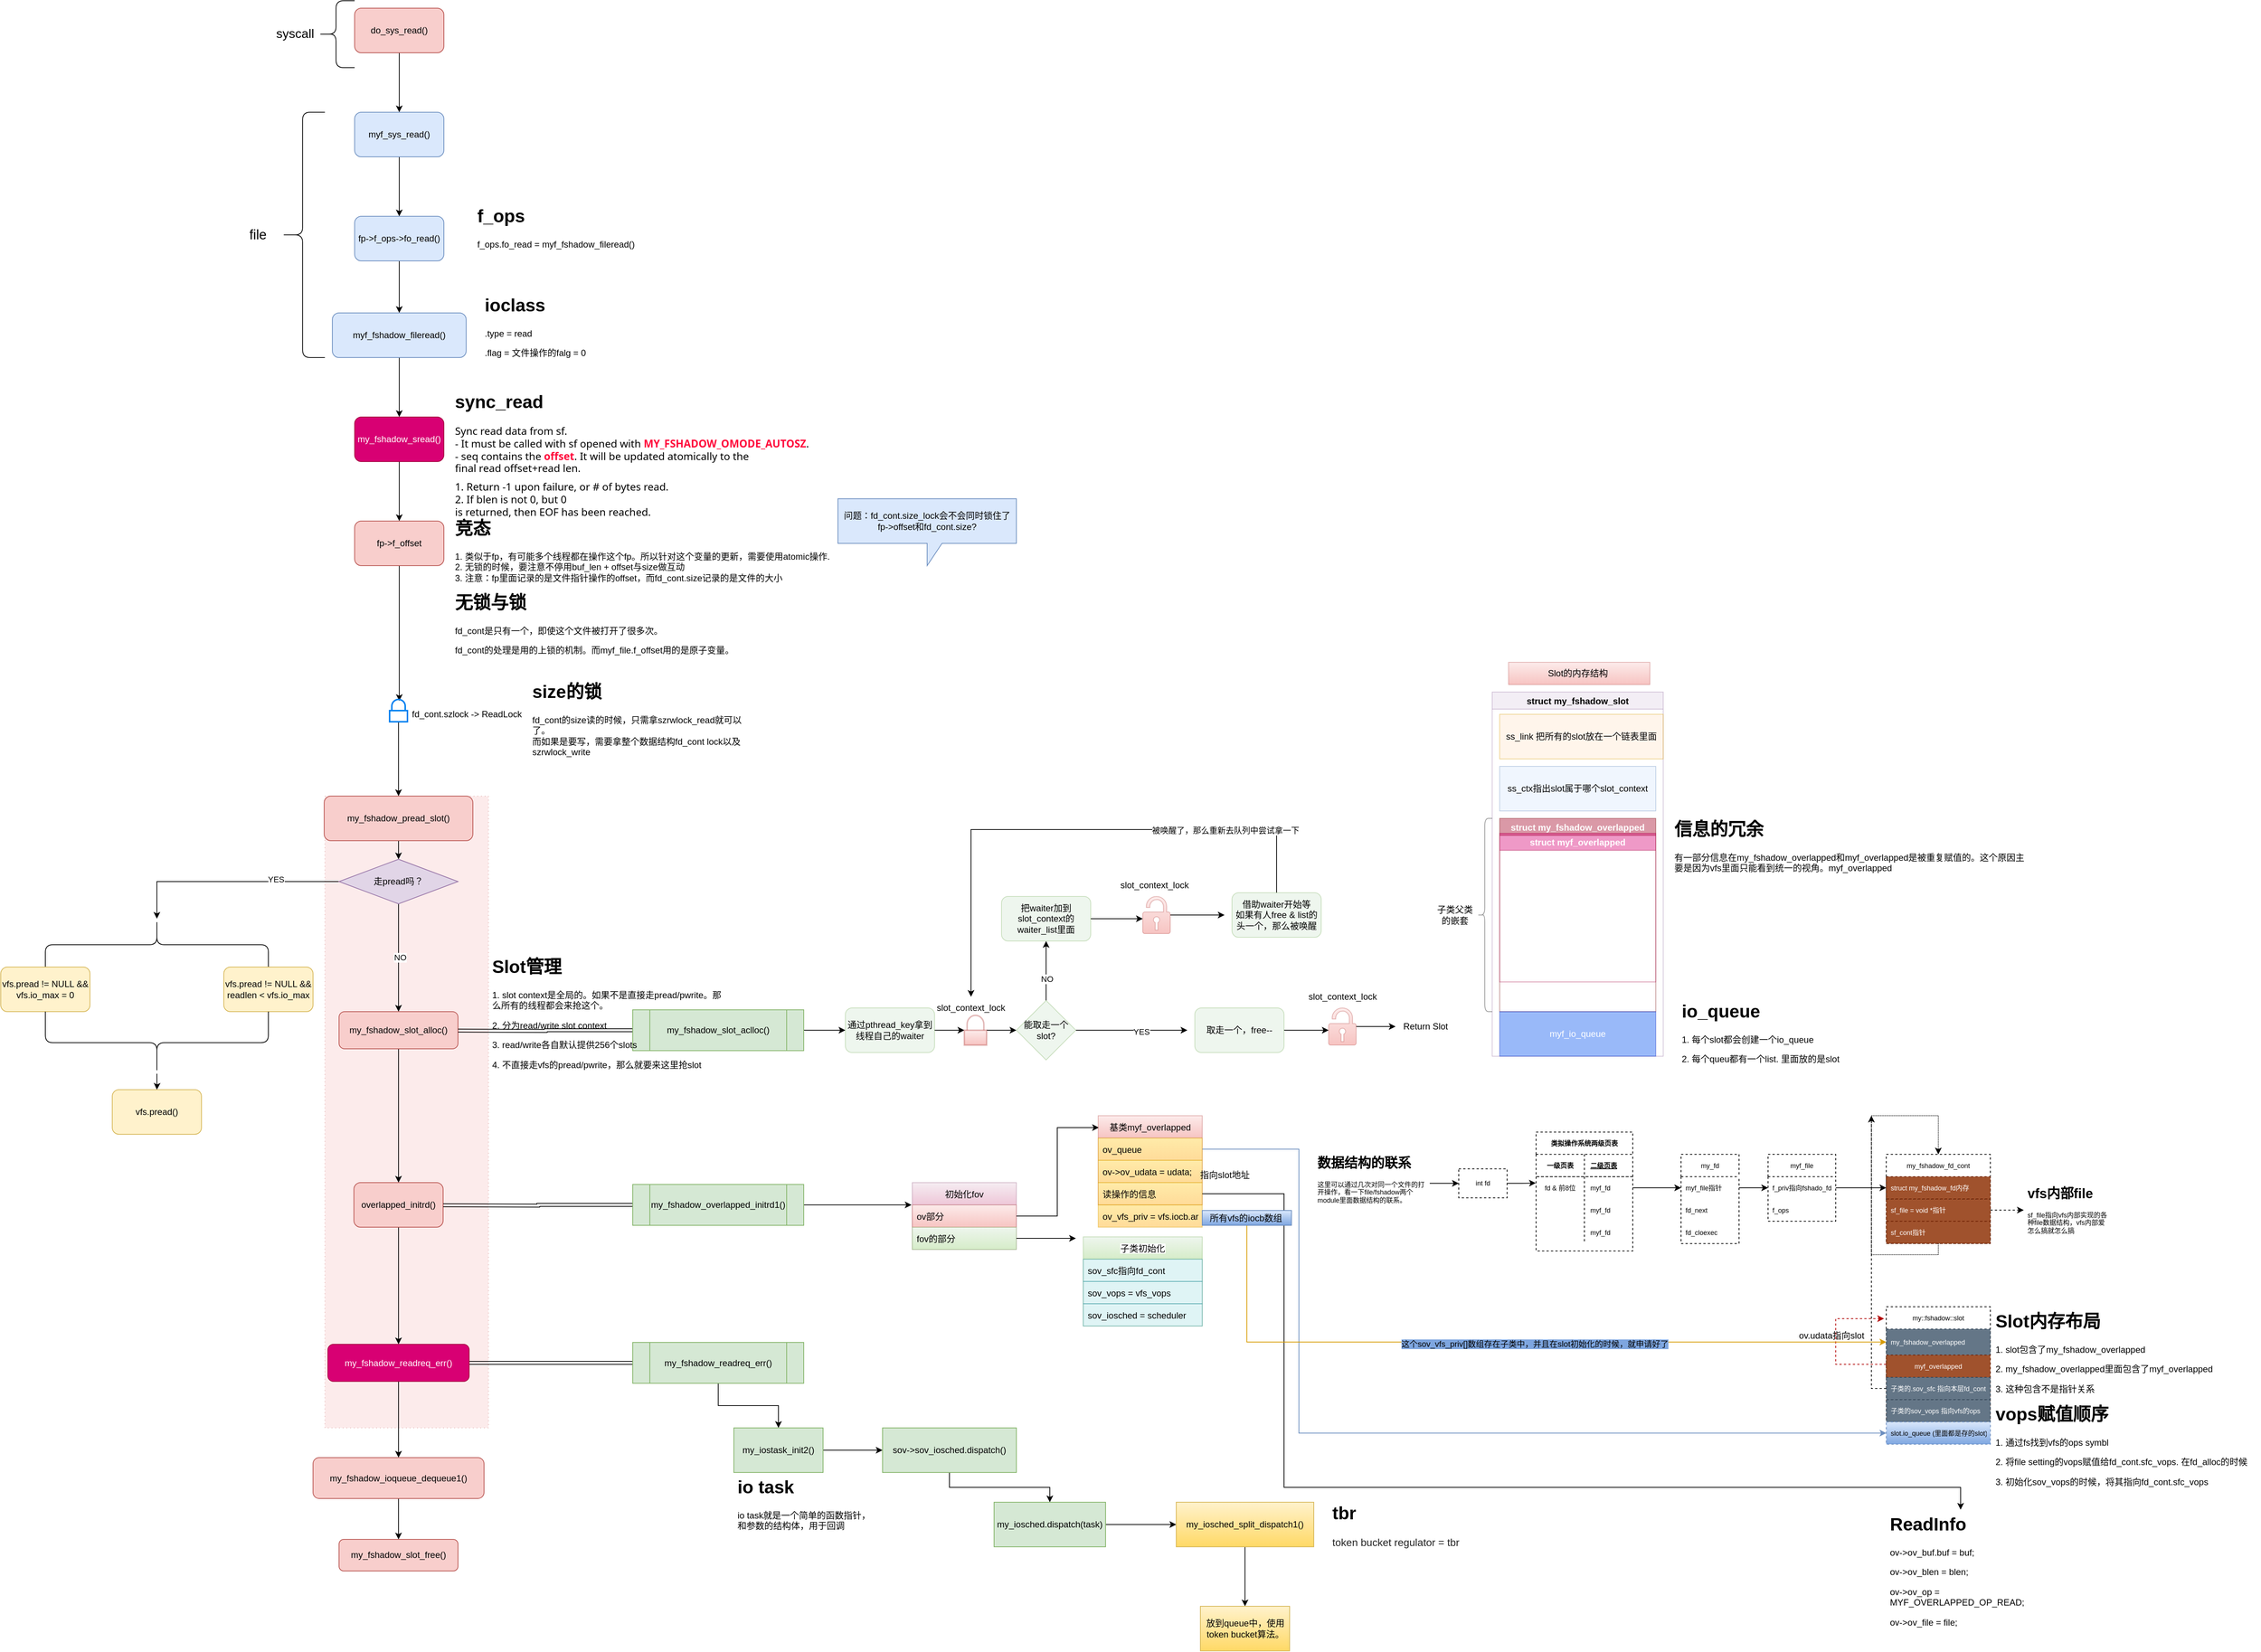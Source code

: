 <mxfile version="15.8.8" type="github">
  <diagram id="FjAEv_3uUnPhrMAkXt-9" name="Page-1">
    <mxGraphModel dx="4485" dy="655" grid="1" gridSize="10" guides="1" tooltips="1" connect="1" arrows="1" fold="1" page="1" pageScale="1" pageWidth="3300" pageHeight="4681" math="0" shadow="0">
      <root>
        <mxCell id="0" />
        <mxCell id="1" parent="0" />
        <mxCell id="D6DmgnndptHay-srKGgo-6" value="" style="rounded=0;whiteSpace=wrap;html=1;dashed=1;dashPattern=1 4;opacity=40;fillColor=#f8cecc;strokeColor=#b85450;" vertex="1" parent="1">
          <mxGeometry x="350" y="1200" width="220" height="850" as="geometry" />
        </mxCell>
        <mxCell id="aP7m1-uafCFphGfOBbi7-3" value="" style="edgeStyle=orthogonalEdgeStyle;rounded=0;orthogonalLoop=1;jettySize=auto;html=1;" parent="1" source="aP7m1-uafCFphGfOBbi7-1" target="aP7m1-uafCFphGfOBbi7-2" edge="1">
          <mxGeometry relative="1" as="geometry" />
        </mxCell>
        <mxCell id="aP7m1-uafCFphGfOBbi7-1" value="do_sys_read()" style="rounded=1;whiteSpace=wrap;html=1;fillColor=#f8cecc;strokeColor=#b85450;" parent="1" vertex="1">
          <mxGeometry x="390" y="140" width="120" height="60" as="geometry" />
        </mxCell>
        <mxCell id="aP7m1-uafCFphGfOBbi7-5" value="" style="edgeStyle=orthogonalEdgeStyle;rounded=0;orthogonalLoop=1;jettySize=auto;html=1;" parent="1" source="aP7m1-uafCFphGfOBbi7-2" target="aP7m1-uafCFphGfOBbi7-4" edge="1">
          <mxGeometry relative="1" as="geometry" />
        </mxCell>
        <mxCell id="aP7m1-uafCFphGfOBbi7-2" value="myf_sys_read()" style="whiteSpace=wrap;html=1;rounded=1;fillColor=#dae8fc;strokeColor=#6c8ebf;" parent="1" vertex="1">
          <mxGeometry x="390" y="280" width="120" height="60" as="geometry" />
        </mxCell>
        <mxCell id="aP7m1-uafCFphGfOBbi7-8" value="" style="edgeStyle=orthogonalEdgeStyle;rounded=0;orthogonalLoop=1;jettySize=auto;html=1;" parent="1" source="aP7m1-uafCFphGfOBbi7-4" target="aP7m1-uafCFphGfOBbi7-7" edge="1">
          <mxGeometry relative="1" as="geometry" />
        </mxCell>
        <mxCell id="aP7m1-uafCFphGfOBbi7-4" value="fp-&amp;gt;f_ops-&amp;gt;fo_read()" style="whiteSpace=wrap;html=1;rounded=1;fillColor=#dae8fc;strokeColor=#6c8ebf;" parent="1" vertex="1">
          <mxGeometry x="390" y="420" width="120" height="60" as="geometry" />
        </mxCell>
        <mxCell id="aP7m1-uafCFphGfOBbi7-6" value="&lt;h1&gt;f_ops&lt;/h1&gt;&lt;p&gt;f_ops.fo_read = myf_fshadow_fileread()&lt;/p&gt;" style="text;html=1;strokeColor=none;fillColor=none;spacing=5;spacingTop=-20;whiteSpace=wrap;overflow=hidden;rounded=0;" parent="1" vertex="1">
          <mxGeometry x="550" y="400" width="240" height="80" as="geometry" />
        </mxCell>
        <mxCell id="aP7m1-uafCFphGfOBbi7-10" value="" style="edgeStyle=orthogonalEdgeStyle;rounded=0;orthogonalLoop=1;jettySize=auto;html=1;" parent="1" source="aP7m1-uafCFphGfOBbi7-7" target="aP7m1-uafCFphGfOBbi7-9" edge="1">
          <mxGeometry relative="1" as="geometry" />
        </mxCell>
        <mxCell id="aP7m1-uafCFphGfOBbi7-7" value="myf_fshadow_fileread()" style="whiteSpace=wrap;html=1;rounded=1;fillColor=#dae8fc;strokeColor=#6c8ebf;" parent="1" vertex="1">
          <mxGeometry x="360" y="550" width="180" height="60" as="geometry" />
        </mxCell>
        <mxCell id="aP7m1-uafCFphGfOBbi7-13" value="" style="edgeStyle=orthogonalEdgeStyle;rounded=0;orthogonalLoop=1;jettySize=auto;html=1;fontColor=#000000;" parent="1" source="aP7m1-uafCFphGfOBbi7-9" target="aP7m1-uafCFphGfOBbi7-12" edge="1">
          <mxGeometry relative="1" as="geometry" />
        </mxCell>
        <mxCell id="aP7m1-uafCFphGfOBbi7-9" value="my_fshadow_sread()" style="whiteSpace=wrap;html=1;rounded=1;fillColor=#d80073;strokeColor=#A50040;fontColor=#ffffff;" parent="1" vertex="1">
          <mxGeometry x="390" y="690" width="120" height="60" as="geometry" />
        </mxCell>
        <mxCell id="aP7m1-uafCFphGfOBbi7-11" value="&lt;h1&gt;sync_read&lt;/h1&gt;&lt;p style=&quot;margin: 8px 0px ; font-family: &amp;#34;segoe wpc&amp;#34; , &amp;#34;segoe ui&amp;#34; , sans-serif ; font-size: 14px&quot;&gt;Sync read data from sf.&lt;br&gt;- It must be called with sf opened with &lt;b&gt;&lt;font color=&quot;#ff0a3b&quot;&gt;MY_FSHADOW_OMODE_AUTOSZ&lt;/font&gt;&lt;/b&gt;.&lt;br&gt;- seq contains the &lt;b&gt;&lt;font color=&quot;#ff0a3b&quot;&gt;offset&lt;/font&gt;&lt;/b&gt;. It will be updated atomically to the&lt;br&gt;final read offset+read len.&lt;/p&gt;&lt;p style=&quot;margin: 8px 0px 0px ; font-family: &amp;#34;segoe wpc&amp;#34; , &amp;#34;segoe ui&amp;#34; , sans-serif ; font-size: 14px&quot;&gt;1. Return -1 upon failure, or # of bytes read.&lt;br&gt;2. If blen is not 0, but 0&lt;br&gt;is returned, then EOF has been reached.&lt;/p&gt;" style="text;html=1;strokeColor=none;fillColor=none;spacing=5;spacingTop=-20;whiteSpace=wrap;overflow=hidden;rounded=0;" parent="1" vertex="1">
          <mxGeometry x="520" y="650" width="600" height="190" as="geometry" />
        </mxCell>
        <mxCell id="D6DmgnndptHay-srKGgo-10" style="edgeStyle=orthogonalEdgeStyle;rounded=0;orthogonalLoop=1;jettySize=auto;html=1;entryX=0.542;entryY=0.067;entryDx=0;entryDy=0;entryPerimeter=0;" edge="1" parent="1" source="aP7m1-uafCFphGfOBbi7-12" target="D6DmgnndptHay-srKGgo-4">
          <mxGeometry relative="1" as="geometry" />
        </mxCell>
        <mxCell id="aP7m1-uafCFphGfOBbi7-12" value="fp-&amp;gt;f_offset" style="whiteSpace=wrap;html=1;rounded=1;fillColor=#f8cecc;strokeColor=#b85450;" parent="1" vertex="1">
          <mxGeometry x="390" y="830" width="120" height="60" as="geometry" />
        </mxCell>
        <mxCell id="aP7m1-uafCFphGfOBbi7-14" value="&lt;h1&gt;竞态&lt;/h1&gt;&lt;p&gt;1. 类似于fp，有可能多个线程都在操作这个fp。所以针对这个变量的更新，需要使用atomic操作.&lt;br&gt;2. 无锁的时候，要注意不停用buf_len + offset与size做互动&lt;br&gt;3. 注意：fp里面记录的是文件指针操作的offset，而fd_cont.size记录的是文件的大小&lt;/p&gt;" style="text;html=1;strokeColor=none;fillColor=none;spacing=5;spacingTop=-20;whiteSpace=wrap;overflow=hidden;rounded=0;labelBackgroundColor=none;fontColor=#000000;" parent="1" vertex="1">
          <mxGeometry x="520" y="820" width="520" height="100" as="geometry" />
        </mxCell>
        <mxCell id="RqPFMmIZ2FTs6EOz_FOU-2" value="" style="edgeStyle=orthogonalEdgeStyle;rounded=0;orthogonalLoop=1;jettySize=auto;html=1;" parent="1" source="aP7m1-uafCFphGfOBbi7-15" target="RqPFMmIZ2FTs6EOz_FOU-6" edge="1">
          <mxGeometry relative="1" as="geometry">
            <mxPoint x="449" y="1310" as="targetPoint" />
          </mxGeometry>
        </mxCell>
        <mxCell id="aP7m1-uafCFphGfOBbi7-15" value="my_fshadow_pread_slot()" style="whiteSpace=wrap;html=1;rounded=1;strokeColor=#b85450;fillColor=#f8cecc;" parent="1" vertex="1">
          <mxGeometry x="349" y="1200" width="200" height="60" as="geometry" />
        </mxCell>
        <mxCell id="aP7m1-uafCFphGfOBbi7-17" value="" style="shape=curlyBracket;whiteSpace=wrap;html=1;rounded=1;labelBackgroundColor=none;fontColor=#000000;" parent="1" vertex="1">
          <mxGeometry x="340" y="130" width="50" height="90" as="geometry" />
        </mxCell>
        <mxCell id="aP7m1-uafCFphGfOBbi7-18" value="syscall" style="text;html=1;strokeColor=none;fillColor=none;align=center;verticalAlign=middle;whiteSpace=wrap;rounded=0;labelBackgroundColor=none;fontColor=#000000;fontSize=17;" parent="1" vertex="1">
          <mxGeometry x="280" y="160" width="60" height="30" as="geometry" />
        </mxCell>
        <mxCell id="aP7m1-uafCFphGfOBbi7-19" value="" style="shape=curlyBracket;whiteSpace=wrap;html=1;rounded=1;labelBackgroundColor=none;fontColor=#000000;" parent="1" vertex="1">
          <mxGeometry x="290" y="280" width="60" height="330" as="geometry" />
        </mxCell>
        <mxCell id="aP7m1-uafCFphGfOBbi7-20" value="&lt;font style=&quot;font-size: 18px&quot;&gt;file&lt;/font&gt;" style="text;html=1;strokeColor=none;fillColor=none;align=center;verticalAlign=middle;whiteSpace=wrap;rounded=0;labelBackgroundColor=none;fontColor=#000000;" parent="1" vertex="1">
          <mxGeometry x="230" y="430" width="60" height="30" as="geometry" />
        </mxCell>
        <mxCell id="RqPFMmIZ2FTs6EOz_FOU-3" value="" style="shape=curlyBracket;whiteSpace=wrap;html=1;rounded=1;flipH=1;rotation=270;" parent="1" vertex="1">
          <mxGeometry x="89" y="1250" width="70" height="300" as="geometry" />
        </mxCell>
        <mxCell id="RqPFMmIZ2FTs6EOz_FOU-7" style="edgeStyle=orthogonalEdgeStyle;rounded=0;orthogonalLoop=1;jettySize=auto;html=1;entryX=0;entryY=0.5;entryDx=0;entryDy=0;entryPerimeter=0;" parent="1" source="RqPFMmIZ2FTs6EOz_FOU-6" target="RqPFMmIZ2FTs6EOz_FOU-3" edge="1">
          <mxGeometry relative="1" as="geometry" />
        </mxCell>
        <mxCell id="RqPFMmIZ2FTs6EOz_FOU-9" value="YES" style="edgeLabel;html=1;align=center;verticalAlign=middle;resizable=0;points=[];" parent="RqPFMmIZ2FTs6EOz_FOU-7" vertex="1" connectable="0">
          <mxGeometry x="-0.421" y="-3" relative="1" as="geometry">
            <mxPoint as="offset" />
          </mxGeometry>
        </mxCell>
        <mxCell id="RqPFMmIZ2FTs6EOz_FOU-8" style="edgeStyle=orthogonalEdgeStyle;rounded=0;orthogonalLoop=1;jettySize=auto;html=1;" parent="1" source="RqPFMmIZ2FTs6EOz_FOU-6" edge="1">
          <mxGeometry relative="1" as="geometry">
            <mxPoint x="449" y="1490" as="targetPoint" />
          </mxGeometry>
        </mxCell>
        <mxCell id="RqPFMmIZ2FTs6EOz_FOU-10" value="NO" style="edgeLabel;html=1;align=center;verticalAlign=middle;resizable=0;points=[];" parent="RqPFMmIZ2FTs6EOz_FOU-8" vertex="1" connectable="0">
          <mxGeometry x="-0.007" y="2" relative="1" as="geometry">
            <mxPoint as="offset" />
          </mxGeometry>
        </mxCell>
        <mxCell id="RqPFMmIZ2FTs6EOz_FOU-6" value="走pread吗？" style="rhombus;whiteSpace=wrap;html=1;fillColor=#e1d5e7;strokeColor=#9673a6;" parent="1" vertex="1">
          <mxGeometry x="369" y="1285" width="160" height="60" as="geometry" />
        </mxCell>
        <mxCell id="RqPFMmIZ2FTs6EOz_FOU-12" value="vfs.pread()" style="whiteSpace=wrap;html=1;rounded=1;fillColor=#fff2cc;strokeColor=#d6b656;" parent="1" vertex="1">
          <mxGeometry x="64" y="1595" width="120" height="60" as="geometry" />
        </mxCell>
        <mxCell id="RqPFMmIZ2FTs6EOz_FOU-15" style="edgeStyle=orthogonalEdgeStyle;rounded=0;orthogonalLoop=1;jettySize=auto;html=1;" parent="1" source="RqPFMmIZ2FTs6EOz_FOU-14" target="RqPFMmIZ2FTs6EOz_FOU-16" edge="1">
          <mxGeometry relative="1" as="geometry">
            <mxPoint x="449" y="1620" as="targetPoint" />
          </mxGeometry>
        </mxCell>
        <mxCell id="RqPFMmIZ2FTs6EOz_FOU-14" value="my_fshadow_slot_alloc()" style="rounded=1;whiteSpace=wrap;html=1;fillColor=#f8cecc;strokeColor=#b85450;" parent="1" vertex="1">
          <mxGeometry x="369" y="1490" width="160" height="50" as="geometry" />
        </mxCell>
        <mxCell id="RqPFMmIZ2FTs6EOz_FOU-18" value="" style="edgeStyle=orthogonalEdgeStyle;rounded=0;orthogonalLoop=1;jettySize=auto;html=1;" parent="1" source="RqPFMmIZ2FTs6EOz_FOU-16" target="RqPFMmIZ2FTs6EOz_FOU-17" edge="1">
          <mxGeometry relative="1" as="geometry" />
        </mxCell>
        <mxCell id="RqPFMmIZ2FTs6EOz_FOU-16" value="overlapped_initrd()" style="rounded=1;whiteSpace=wrap;html=1;fillColor=#f8cecc;strokeColor=#b85450;" parent="1" vertex="1">
          <mxGeometry x="389" y="1720" width="120" height="60" as="geometry" />
        </mxCell>
        <mxCell id="RqPFMmIZ2FTs6EOz_FOU-20" value="" style="edgeStyle=orthogonalEdgeStyle;rounded=0;orthogonalLoop=1;jettySize=auto;html=1;" parent="1" source="RqPFMmIZ2FTs6EOz_FOU-17" target="RqPFMmIZ2FTs6EOz_FOU-19" edge="1">
          <mxGeometry relative="1" as="geometry" />
        </mxCell>
        <mxCell id="RqPFMmIZ2FTs6EOz_FOU-26" style="edgeStyle=orthogonalEdgeStyle;rounded=0;orthogonalLoop=1;jettySize=auto;html=1;entryX=0;entryY=0.5;entryDx=0;entryDy=0;shape=link;" parent="1" source="RqPFMmIZ2FTs6EOz_FOU-17" target="RqPFMmIZ2FTs6EOz_FOU-24" edge="1">
          <mxGeometry relative="1" as="geometry" />
        </mxCell>
        <mxCell id="RqPFMmIZ2FTs6EOz_FOU-17" value="my_fshadow_readreq_err()" style="whiteSpace=wrap;html=1;rounded=1;strokeColor=#A50040;fillColor=#d80073;fontColor=#ffffff;" parent="1" vertex="1">
          <mxGeometry x="354" y="1937.5" width="190" height="50" as="geometry" />
        </mxCell>
        <mxCell id="RqPFMmIZ2FTs6EOz_FOU-22" value="" style="edgeStyle=orthogonalEdgeStyle;rounded=0;orthogonalLoop=1;jettySize=auto;html=1;" parent="1" source="RqPFMmIZ2FTs6EOz_FOU-19" target="RqPFMmIZ2FTs6EOz_FOU-21" edge="1">
          <mxGeometry relative="1" as="geometry" />
        </mxCell>
        <mxCell id="RqPFMmIZ2FTs6EOz_FOU-19" value="my_fshadow_ioqueue_dequeue1()" style="whiteSpace=wrap;html=1;rounded=1;strokeColor=#b85450;fillColor=#f8cecc;" parent="1" vertex="1">
          <mxGeometry x="334" y="2090" width="230" height="55" as="geometry" />
        </mxCell>
        <mxCell id="RqPFMmIZ2FTs6EOz_FOU-21" value="my_fshadow_slot_free()" style="whiteSpace=wrap;html=1;rounded=1;strokeColor=#b85450;fillColor=#f8cecc;" parent="1" vertex="1">
          <mxGeometry x="369" y="2200" width="160" height="42.5" as="geometry" />
        </mxCell>
        <mxCell id="D6DmgnndptHay-srKGgo-161" value="" style="edgeStyle=orthogonalEdgeStyle;rounded=0;orthogonalLoop=1;jettySize=auto;html=1;fontColor=#000000;" edge="1" parent="1" source="RqPFMmIZ2FTs6EOz_FOU-24" target="D6DmgnndptHay-srKGgo-160">
          <mxGeometry relative="1" as="geometry" />
        </mxCell>
        <mxCell id="RqPFMmIZ2FTs6EOz_FOU-24" value="my_fshadow_readreq_err()" style="shape=process;whiteSpace=wrap;html=1;backgroundOutline=1;fillColor=#d5e8d4;strokeColor=#82b366;" parent="1" vertex="1">
          <mxGeometry x="764" y="1935" width="230" height="55" as="geometry" />
        </mxCell>
        <mxCell id="D6DmgnndptHay-srKGgo-1" value="&lt;h1&gt;无锁与锁&lt;/h1&gt;&lt;p&gt;fd_cont是只有一个，即使这个文件被打开了很多次。&lt;/p&gt;&lt;p&gt;fd_cont的处理是用的上锁的机制。而myf_file.f_offset用的是原子变量。&lt;/p&gt;" style="text;html=1;strokeColor=none;fillColor=none;spacing=5;spacingTop=-20;whiteSpace=wrap;overflow=hidden;rounded=0;" vertex="1" parent="1">
          <mxGeometry x="520" y="920" width="420" height="100" as="geometry" />
        </mxCell>
        <mxCell id="D6DmgnndptHay-srKGgo-2" value="&lt;h1&gt;ioclass&lt;/h1&gt;&lt;p&gt;.type = read&lt;/p&gt;&lt;p&gt;.flag = 文件操作的falg = 0&lt;/p&gt;" style="text;html=1;strokeColor=none;fillColor=none;spacing=5;spacingTop=-20;whiteSpace=wrap;overflow=hidden;rounded=0;" vertex="1" parent="1">
          <mxGeometry x="560" y="520" width="190" height="120" as="geometry" />
        </mxCell>
        <mxCell id="D6DmgnndptHay-srKGgo-3" value="问题：fd_cont.size_lock会不会同时锁住了fp-&amp;gt;offset和fd_cont.size?" style="shape=callout;whiteSpace=wrap;html=1;perimeter=calloutPerimeter;fillColor=#dae8fc;strokeColor=#6c8ebf;" vertex="1" parent="1">
          <mxGeometry x="1040" y="800" width="240" height="90" as="geometry" />
        </mxCell>
        <mxCell id="D6DmgnndptHay-srKGgo-12" style="edgeStyle=orthogonalEdgeStyle;rounded=0;orthogonalLoop=1;jettySize=auto;html=1;" edge="1" parent="1" source="D6DmgnndptHay-srKGgo-4" target="aP7m1-uafCFphGfOBbi7-15">
          <mxGeometry relative="1" as="geometry" />
        </mxCell>
        <mxCell id="D6DmgnndptHay-srKGgo-4" value="" style="html=1;verticalLabelPosition=bottom;align=center;labelBackgroundColor=#ffffff;verticalAlign=top;strokeWidth=2;strokeColor=#0080F0;shadow=0;dashed=0;shape=mxgraph.ios7.icons.locked;" vertex="1" parent="1">
          <mxGeometry x="437" y="1070" width="24" height="30" as="geometry" />
        </mxCell>
        <mxCell id="D6DmgnndptHay-srKGgo-7" value="fd_cont.szlock -&amp;gt; ReadLock" style="text;html=1;strokeColor=none;fillColor=none;align=center;verticalAlign=middle;whiteSpace=wrap;rounded=0;dashed=1;dashPattern=1 4;" vertex="1" parent="1">
          <mxGeometry x="461" y="1080" width="160" height="20" as="geometry" />
        </mxCell>
        <mxCell id="D6DmgnndptHay-srKGgo-13" value="&lt;h1&gt;size的锁&lt;/h1&gt;&lt;p&gt;fd_cont的size读的时候，只需拿szrwlock_read就可以了。&lt;br&gt;而如果是要写，需要拿整个数据结构fd_cont lock以及szrwlock_write&lt;/p&gt;" style="text;html=1;strokeColor=none;fillColor=none;spacing=5;spacingTop=-20;whiteSpace=wrap;overflow=hidden;rounded=0;dashed=1;dashPattern=1 4;opacity=40;" vertex="1" parent="1">
          <mxGeometry x="624" y="1040" width="306" height="120" as="geometry" />
        </mxCell>
        <mxCell id="D6DmgnndptHay-srKGgo-16" value="vfs.pread != NULL &amp;amp;&amp;amp;&lt;br&gt;readlen &amp;lt; vfs.io_max" style="rounded=1;whiteSpace=wrap;html=1;fillColor=#fff2cc;strokeColor=#d6b656;" vertex="1" parent="1">
          <mxGeometry x="214" y="1430" width="120" height="60" as="geometry" />
        </mxCell>
        <mxCell id="D6DmgnndptHay-srKGgo-17" value="vfs.pread != NULL &amp;amp;&amp;amp;&lt;br&gt;vfs.io_max = 0" style="rounded=1;whiteSpace=wrap;html=1;fillColor=#fff2cc;strokeColor=#d6b656;" vertex="1" parent="1">
          <mxGeometry x="-86" y="1430" width="120" height="60" as="geometry" />
        </mxCell>
        <mxCell id="D6DmgnndptHay-srKGgo-20" style="edgeStyle=orthogonalEdgeStyle;rounded=0;orthogonalLoop=1;jettySize=auto;html=1;fontColor=#FF0A3B;" edge="1" parent="1" source="D6DmgnndptHay-srKGgo-18" target="RqPFMmIZ2FTs6EOz_FOU-12">
          <mxGeometry relative="1" as="geometry" />
        </mxCell>
        <mxCell id="D6DmgnndptHay-srKGgo-18" value="" style="shape=curlyBracket;whiteSpace=wrap;html=1;rounded=1;rotation=270;" vertex="1" parent="1">
          <mxGeometry x="82.25" y="1381.75" width="83.5" height="300" as="geometry" />
        </mxCell>
        <mxCell id="D6DmgnndptHay-srKGgo-24" style="edgeStyle=orthogonalEdgeStyle;rounded=0;orthogonalLoop=1;jettySize=auto;html=1;entryX=0;entryY=0.5;entryDx=0;entryDy=0;shape=link;" edge="1" parent="1" target="D6DmgnndptHay-srKGgo-25">
          <mxGeometry relative="1" as="geometry">
            <mxPoint x="529" y="1515.5" as="sourcePoint" />
          </mxGeometry>
        </mxCell>
        <mxCell id="D6DmgnndptHay-srKGgo-47" style="edgeStyle=orthogonalEdgeStyle;rounded=0;orthogonalLoop=1;jettySize=auto;html=1;entryX=0;entryY=0.5;entryDx=0;entryDy=0;fontColor=#000000;" edge="1" parent="1" source="D6DmgnndptHay-srKGgo-25" target="D6DmgnndptHay-srKGgo-32">
          <mxGeometry relative="1" as="geometry" />
        </mxCell>
        <mxCell id="D6DmgnndptHay-srKGgo-25" value="my_fshadow_slot_aclloc()" style="shape=process;whiteSpace=wrap;html=1;backgroundOutline=1;fillColor=#d5e8d4;strokeColor=#82b366;" vertex="1" parent="1">
          <mxGeometry x="764" y="1487.5" width="230" height="55" as="geometry" />
        </mxCell>
        <mxCell id="D6DmgnndptHay-srKGgo-26" value="&lt;h1&gt;Slot管理&lt;/h1&gt;&lt;p&gt;1. slot context是全局的。如果不是直接走pread/pwrite。那么所有的线程都会来抢这个。&lt;/p&gt;&lt;p&gt;2. 分为read/write slot context&lt;/p&gt;&lt;p&gt;3. read/write各自默认提供256个slots&lt;/p&gt;&lt;p&gt;4. 不直接走vfs的pread/pwrite，那么就要来这里抢slot&lt;/p&gt;" style="text;html=1;strokeColor=none;fillColor=none;spacing=5;spacingTop=-20;whiteSpace=wrap;overflow=hidden;rounded=0;dashed=1;dashPattern=1 4;fontColor=#000000;opacity=40;" vertex="1" parent="1">
          <mxGeometry x="570" y="1410" width="320" height="160" as="geometry" />
        </mxCell>
        <mxCell id="D6DmgnndptHay-srKGgo-33" style="edgeStyle=orthogonalEdgeStyle;rounded=0;orthogonalLoop=1;jettySize=auto;html=1;fontColor=#000000;" edge="1" parent="1" source="D6DmgnndptHay-srKGgo-32">
          <mxGeometry relative="1" as="geometry">
            <mxPoint x="1210" y="1515" as="targetPoint" />
          </mxGeometry>
        </mxCell>
        <mxCell id="D6DmgnndptHay-srKGgo-32" value="通过pthread_key拿到线程自己的waiter" style="rounded=1;whiteSpace=wrap;html=1;opacity=40;fillColor=#d5e8d4;strokeColor=#82b366;" vertex="1" parent="1">
          <mxGeometry x="1050" y="1485" width="120" height="60" as="geometry" />
        </mxCell>
        <mxCell id="D6DmgnndptHay-srKGgo-36" style="edgeStyle=orthogonalEdgeStyle;rounded=0;orthogonalLoop=1;jettySize=auto;html=1;fontColor=#000000;" edge="1" parent="1" source="D6DmgnndptHay-srKGgo-35">
          <mxGeometry relative="1" as="geometry">
            <mxPoint x="1280" y="1515" as="targetPoint" />
          </mxGeometry>
        </mxCell>
        <mxCell id="D6DmgnndptHay-srKGgo-35" value="" style="html=1;verticalLabelPosition=bottom;align=center;labelBackgroundColor=#ffffff;verticalAlign=top;strokeWidth=2;strokeColor=#b85450;shadow=0;dashed=0;shape=mxgraph.ios7.icons.locked;opacity=40;fillColor=#f8cecc;gradientColor=#ea6b66;" vertex="1" parent="1">
          <mxGeometry x="1210" y="1495" width="30" height="40" as="geometry" />
        </mxCell>
        <mxCell id="D6DmgnndptHay-srKGgo-37" value="slot_context_lock" style="text;html=1;strokeColor=none;fillColor=none;align=center;verticalAlign=middle;whiteSpace=wrap;rounded=0;fontColor=#000000;opacity=40;" vertex="1" parent="1">
          <mxGeometry x="1165" y="1470" width="108" height="30" as="geometry" />
        </mxCell>
        <mxCell id="D6DmgnndptHay-srKGgo-41" style="edgeStyle=orthogonalEdgeStyle;rounded=0;orthogonalLoop=1;jettySize=auto;html=1;exitX=1;exitY=0.5;exitDx=0;exitDy=0;fontColor=#000000;" edge="1" parent="1" source="D6DmgnndptHay-srKGgo-40">
          <mxGeometry relative="1" as="geometry">
            <mxPoint x="1510" y="1515" as="targetPoint" />
          </mxGeometry>
        </mxCell>
        <mxCell id="D6DmgnndptHay-srKGgo-43" value="YES" style="edgeLabel;html=1;align=center;verticalAlign=middle;resizable=0;points=[];fontColor=#000000;" vertex="1" connectable="0" parent="D6DmgnndptHay-srKGgo-41">
          <mxGeometry x="0.173" y="-1" relative="1" as="geometry">
            <mxPoint as="offset" />
          </mxGeometry>
        </mxCell>
        <mxCell id="D6DmgnndptHay-srKGgo-42" style="edgeStyle=orthogonalEdgeStyle;rounded=0;orthogonalLoop=1;jettySize=auto;html=1;fontColor=#000000;" edge="1" parent="1" source="D6DmgnndptHay-srKGgo-40" target="D6DmgnndptHay-srKGgo-54">
          <mxGeometry relative="1" as="geometry">
            <mxPoint x="1320" y="1365" as="targetPoint" />
          </mxGeometry>
        </mxCell>
        <mxCell id="D6DmgnndptHay-srKGgo-46" value="NO" style="edgeLabel;html=1;align=center;verticalAlign=middle;resizable=0;points=[];fontColor=#000000;" vertex="1" connectable="0" parent="D6DmgnndptHay-srKGgo-42">
          <mxGeometry x="-0.273" y="-1" relative="1" as="geometry">
            <mxPoint as="offset" />
          </mxGeometry>
        </mxCell>
        <mxCell id="D6DmgnndptHay-srKGgo-40" value="能取走一个slot?" style="rhombus;whiteSpace=wrap;html=1;opacity=40;fillColor=#d5e8d4;strokeColor=#82b366;" vertex="1" parent="1">
          <mxGeometry x="1280" y="1475" width="80" height="80" as="geometry" />
        </mxCell>
        <mxCell id="D6DmgnndptHay-srKGgo-49" style="edgeStyle=orthogonalEdgeStyle;rounded=0;orthogonalLoop=1;jettySize=auto;html=1;exitX=1;exitY=0.5;exitDx=0;exitDy=0;fontColor=#000000;" edge="1" parent="1" source="D6DmgnndptHay-srKGgo-48">
          <mxGeometry relative="1" as="geometry">
            <mxPoint x="1700" y="1515" as="targetPoint" />
          </mxGeometry>
        </mxCell>
        <mxCell id="D6DmgnndptHay-srKGgo-48" value="取走一个，free--" style="rounded=1;whiteSpace=wrap;html=1;opacity=40;fillColor=#d5e8d4;strokeColor=#82b366;" vertex="1" parent="1">
          <mxGeometry x="1520" y="1485" width="120" height="60" as="geometry" />
        </mxCell>
        <mxCell id="D6DmgnndptHay-srKGgo-52" style="edgeStyle=orthogonalEdgeStyle;rounded=0;orthogonalLoop=1;jettySize=auto;html=1;exitX=1;exitY=0.5;exitDx=0;exitDy=0;exitPerimeter=0;fontColor=#000000;" edge="1" parent="1" source="D6DmgnndptHay-srKGgo-50">
          <mxGeometry relative="1" as="geometry">
            <mxPoint x="1790" y="1510" as="targetPoint" />
          </mxGeometry>
        </mxCell>
        <mxCell id="D6DmgnndptHay-srKGgo-50" value="" style="sketch=0;aspect=fixed;pointerEvents=1;shadow=0;dashed=0;html=1;strokeColor=#b85450;labelPosition=center;verticalLabelPosition=bottom;verticalAlign=top;align=center;fillColor=#f8cecc;shape=mxgraph.mscae.enterprise.lock_unlocked;opacity=40;gradientColor=#ea6b66;" vertex="1" parent="1">
          <mxGeometry x="1700" y="1485" width="37" height="50" as="geometry" />
        </mxCell>
        <mxCell id="D6DmgnndptHay-srKGgo-51" value="slot_context_lock" style="text;html=1;strokeColor=none;fillColor=none;align=center;verticalAlign=middle;whiteSpace=wrap;rounded=0;fontColor=#000000;opacity=40;" vertex="1" parent="1">
          <mxGeometry x="1664.5" y="1455" width="108" height="30" as="geometry" />
        </mxCell>
        <mxCell id="D6DmgnndptHay-srKGgo-53" value="Return Slot" style="text;html=1;align=center;verticalAlign=middle;resizable=0;points=[];autosize=1;strokeColor=none;fillColor=none;fontColor=#000000;" vertex="1" parent="1">
          <mxGeometry x="1790" y="1500" width="80" height="20" as="geometry" />
        </mxCell>
        <mxCell id="D6DmgnndptHay-srKGgo-55" style="edgeStyle=orthogonalEdgeStyle;rounded=0;orthogonalLoop=1;jettySize=auto;html=1;exitX=1;exitY=0.5;exitDx=0;exitDy=0;fontColor=#000000;" edge="1" parent="1" source="D6DmgnndptHay-srKGgo-54">
          <mxGeometry relative="1" as="geometry">
            <mxPoint x="1450" y="1365" as="targetPoint" />
          </mxGeometry>
        </mxCell>
        <mxCell id="D6DmgnndptHay-srKGgo-54" value="把waiter加到slot_context的waiter_list里面" style="rounded=1;whiteSpace=wrap;html=1;opacity=40;fillColor=#d5e8d4;strokeColor=#82b366;" vertex="1" parent="1">
          <mxGeometry x="1260" y="1335" width="120" height="60" as="geometry" />
        </mxCell>
        <mxCell id="D6DmgnndptHay-srKGgo-58" style="edgeStyle=orthogonalEdgeStyle;rounded=0;orthogonalLoop=1;jettySize=auto;html=1;fontColor=#000000;" edge="1" parent="1" source="D6DmgnndptHay-srKGgo-56">
          <mxGeometry relative="1" as="geometry">
            <mxPoint x="1560" y="1360" as="targetPoint" />
          </mxGeometry>
        </mxCell>
        <mxCell id="D6DmgnndptHay-srKGgo-56" value="" style="sketch=0;aspect=fixed;pointerEvents=1;shadow=0;dashed=0;html=1;strokeColor=#b85450;labelPosition=center;verticalLabelPosition=bottom;verticalAlign=top;align=center;fillColor=#f8cecc;shape=mxgraph.mscae.enterprise.lock_unlocked;opacity=40;gradientColor=#ea6b66;" vertex="1" parent="1">
          <mxGeometry x="1450" y="1335" width="37" height="50" as="geometry" />
        </mxCell>
        <mxCell id="D6DmgnndptHay-srKGgo-57" value="slot_context_lock" style="text;html=1;strokeColor=none;fillColor=none;align=center;verticalAlign=middle;whiteSpace=wrap;rounded=0;fontColor=#000000;opacity=40;" vertex="1" parent="1">
          <mxGeometry x="1412" y="1305" width="108" height="30" as="geometry" />
        </mxCell>
        <mxCell id="D6DmgnndptHay-srKGgo-61" style="edgeStyle=orthogonalEdgeStyle;rounded=0;orthogonalLoop=1;jettySize=auto;html=1;fontColor=#000000;" edge="1" parent="1" source="D6DmgnndptHay-srKGgo-59" target="D6DmgnndptHay-srKGgo-37">
          <mxGeometry relative="1" as="geometry">
            <Array as="points">
              <mxPoint x="1630" y="1245" />
              <mxPoint x="1219" y="1245" />
            </Array>
          </mxGeometry>
        </mxCell>
        <mxCell id="D6DmgnndptHay-srKGgo-62" value="被唤醒了，那么重新去队列中尝试拿一下" style="edgeLabel;html=1;align=center;verticalAlign=middle;resizable=0;points=[];fontColor=#000000;" vertex="1" connectable="0" parent="D6DmgnndptHay-srKGgo-61">
          <mxGeometry x="-0.573" y="1" relative="1" as="geometry">
            <mxPoint as="offset" />
          </mxGeometry>
        </mxCell>
        <mxCell id="D6DmgnndptHay-srKGgo-59" value="借助waiter开始等&lt;br&gt;如果有人free &amp;amp; list的头一个，那么被唤醒" style="rounded=1;whiteSpace=wrap;html=1;opacity=40;fillColor=#d5e8d4;strokeColor=#82b366;" vertex="1" parent="1">
          <mxGeometry x="1570" y="1330" width="120" height="60" as="geometry" />
        </mxCell>
        <mxCell id="D6DmgnndptHay-srKGgo-64" style="edgeStyle=orthogonalEdgeStyle;rounded=0;orthogonalLoop=1;jettySize=auto;html=1;entryX=0;entryY=0.5;entryDx=0;entryDy=0;shape=link;" edge="1" parent="1" target="D6DmgnndptHay-srKGgo-65">
          <mxGeometry relative="1" as="geometry">
            <mxPoint x="509" y="1750.5" as="sourcePoint" />
          </mxGeometry>
        </mxCell>
        <mxCell id="D6DmgnndptHay-srKGgo-88" value="" style="edgeStyle=orthogonalEdgeStyle;rounded=0;orthogonalLoop=1;jettySize=auto;html=1;fontColor=#000000;" edge="1" parent="1" source="D6DmgnndptHay-srKGgo-65">
          <mxGeometry relative="1" as="geometry">
            <mxPoint x="1139" y="1750" as="targetPoint" />
          </mxGeometry>
        </mxCell>
        <mxCell id="D6DmgnndptHay-srKGgo-65" value="my_fshadow_overlapped_initrd1()" style="shape=process;whiteSpace=wrap;html=1;backgroundOutline=1;fillColor=#d5e8d4;strokeColor=#82b366;" vertex="1" parent="1">
          <mxGeometry x="764" y="1722.5" width="230" height="55" as="geometry" />
        </mxCell>
        <mxCell id="D6DmgnndptHay-srKGgo-72" value="struct my_fshadow_slot" style="swimlane;opacity=40;fillColor=#e1d5e7;strokeColor=#9673a6;" vertex="1" parent="1">
          <mxGeometry x="1920" y="1060" width="230" height="490" as="geometry" />
        </mxCell>
        <mxCell id="D6DmgnndptHay-srKGgo-73" value="ss_link 把所有的slot放在一个链表里面" style="rounded=0;whiteSpace=wrap;html=1;opacity=40;fillColor=#ffe6cc;strokeColor=#d79b00;" vertex="1" parent="D6DmgnndptHay-srKGgo-72">
          <mxGeometry x="10" y="30" width="220" height="60" as="geometry" />
        </mxCell>
        <mxCell id="D6DmgnndptHay-srKGgo-74" value="ss_ctx指出slot属于哪个slot_context" style="rounded=0;whiteSpace=wrap;html=1;opacity=40;fillColor=#dae8fc;strokeColor=#6c8ebf;" vertex="1" parent="D6DmgnndptHay-srKGgo-72">
          <mxGeometry x="10" y="100" width="210" height="60" as="geometry" />
        </mxCell>
        <mxCell id="D6DmgnndptHay-srKGgo-75" value="struct my_fshadow_overlapped" style="swimlane;opacity=40;fillColor=#a20025;strokeColor=#6F0000;fontColor=#ffffff;" vertex="1" parent="D6DmgnndptHay-srKGgo-72">
          <mxGeometry x="10" y="170" width="210" height="260" as="geometry" />
        </mxCell>
        <mxCell id="D6DmgnndptHay-srKGgo-76" value="struct myf_overlapped" style="swimlane;fontColor=#ffffff;opacity=40;fillColor=#d80073;strokeColor=#A50040;" vertex="1" parent="D6DmgnndptHay-srKGgo-75">
          <mxGeometry y="20" width="210" height="200" as="geometry" />
        </mxCell>
        <mxCell id="D6DmgnndptHay-srKGgo-77" value="myf_io_queue" style="rounded=0;whiteSpace=wrap;html=1;fontColor=#ffffff;opacity=40;fillColor=#0050ef;strokeColor=#001DBC;" vertex="1" parent="D6DmgnndptHay-srKGgo-72">
          <mxGeometry x="10" y="430" width="210" height="60" as="geometry" />
        </mxCell>
        <mxCell id="D6DmgnndptHay-srKGgo-78" value="Slot的内存结构&amp;nbsp;" style="text;html=1;strokeColor=#b85450;fillColor=#f8cecc;align=center;verticalAlign=middle;whiteSpace=wrap;rounded=0;opacity=40;gradientColor=#ea6b66;" vertex="1" parent="1">
          <mxGeometry x="1942" y="1020" width="190" height="30" as="geometry" />
        </mxCell>
        <mxCell id="D6DmgnndptHay-srKGgo-80" value="" style="shape=curlyBracket;whiteSpace=wrap;html=1;rounded=1;fontColor=#000000;gradientColor=none;opacity=40;" vertex="1" parent="1">
          <mxGeometry x="1900" y="1230" width="20" height="260" as="geometry" />
        </mxCell>
        <mxCell id="D6DmgnndptHay-srKGgo-81" value="子类父类的嵌套" style="text;html=1;strokeColor=none;fillColor=none;align=center;verticalAlign=middle;whiteSpace=wrap;rounded=0;fontColor=#000000;opacity=40;" vertex="1" parent="1">
          <mxGeometry x="1840" y="1345" width="60" height="30" as="geometry" />
        </mxCell>
        <mxCell id="D6DmgnndptHay-srKGgo-83" value="&lt;h1&gt;io_queue&lt;/h1&gt;&lt;p&gt;1. 每个slot都会创建一个io_queue&lt;/p&gt;&lt;p&gt;2. 每个queu都有一个list. 里面放的是slot&lt;/p&gt;" style="text;html=1;strokeColor=none;fillColor=none;spacing=5;spacingTop=-20;whiteSpace=wrap;overflow=hidden;rounded=0;fontColor=#000000;opacity=40;" vertex="1" parent="1">
          <mxGeometry x="2170" y="1470" width="330" height="110" as="geometry" />
        </mxCell>
        <mxCell id="D6DmgnndptHay-srKGgo-84" value="&lt;h1&gt;信息的冗余&lt;/h1&gt;&lt;p&gt;有一部分信息在my_fshadow_overlapped和myf_overlapped是被重复赋值的。这个原因主要是因为vfs里面只能看到统一的视角。&lt;span&gt;myf_overlapped&lt;/span&gt;&lt;/p&gt;" style="text;html=1;strokeColor=none;fillColor=none;spacing=5;spacingTop=-20;whiteSpace=wrap;overflow=hidden;rounded=0;fontColor=#000000;opacity=40;" vertex="1" parent="1">
          <mxGeometry x="2160" y="1225" width="490" height="115" as="geometry" />
        </mxCell>
        <mxCell id="D6DmgnndptHay-srKGgo-89" value="初始化fov" style="swimlane;fontStyle=0;childLayout=stackLayout;horizontal=1;startSize=30;horizontalStack=0;resizeParent=1;resizeParentMax=0;resizeLast=0;collapsible=1;marginBottom=0;gradientColor=#d5739d;opacity=40;fillColor=#e6d0de;strokeColor=#996185;" vertex="1" parent="1">
          <mxGeometry x="1140" y="1720" width="140" height="90" as="geometry" />
        </mxCell>
        <mxCell id="D6DmgnndptHay-srKGgo-90" value="ov部分" style="text;strokeColor=#b85450;fillColor=#f8cecc;align=left;verticalAlign=middle;spacingLeft=4;spacingRight=4;overflow=hidden;points=[[0,0.5],[1,0.5]];portConstraint=eastwest;rotatable=0;opacity=40;gradientColor=#ea6b66;" vertex="1" parent="D6DmgnndptHay-srKGgo-89">
          <mxGeometry y="30" width="140" height="30" as="geometry" />
        </mxCell>
        <mxCell id="D6DmgnndptHay-srKGgo-91" value="fov的部分" style="text;strokeColor=#82b366;fillColor=#d5e8d4;align=left;verticalAlign=middle;spacingLeft=4;spacingRight=4;overflow=hidden;points=[[0,0.5],[1,0.5]];portConstraint=eastwest;rotatable=0;opacity=40;gradientColor=#97d077;" vertex="1" parent="D6DmgnndptHay-srKGgo-89">
          <mxGeometry y="60" width="140" height="30" as="geometry" />
        </mxCell>
        <mxCell id="D6DmgnndptHay-srKGgo-93" style="edgeStyle=orthogonalEdgeStyle;rounded=0;orthogonalLoop=1;jettySize=auto;html=1;fontColor=#000000;entryX=0.007;entryY=0.133;entryDx=0;entryDy=0;entryPerimeter=0;" edge="1" parent="1" source="D6DmgnndptHay-srKGgo-90" target="D6DmgnndptHay-srKGgo-95">
          <mxGeometry relative="1" as="geometry">
            <mxPoint x="1360" y="1765" as="targetPoint" />
          </mxGeometry>
        </mxCell>
        <mxCell id="D6DmgnndptHay-srKGgo-94" style="edgeStyle=orthogonalEdgeStyle;rounded=0;orthogonalLoop=1;jettySize=auto;html=1;fontColor=#000000;" edge="1" parent="1" source="D6DmgnndptHay-srKGgo-91">
          <mxGeometry relative="1" as="geometry">
            <mxPoint x="1360" y="1795" as="targetPoint" />
          </mxGeometry>
        </mxCell>
        <mxCell id="D6DmgnndptHay-srKGgo-95" value="基类myf_overlapped" style="swimlane;fontStyle=0;childLayout=stackLayout;horizontal=1;startSize=30;horizontalStack=0;resizeParent=1;resizeParentMax=0;resizeLast=0;collapsible=1;marginBottom=0;opacity=40;fillColor=#f8cecc;strokeColor=#b85450;gradientColor=#ea6b66;" vertex="1" parent="1">
          <mxGeometry x="1390" y="1630" width="140" height="120" as="geometry" />
        </mxCell>
        <mxCell id="D6DmgnndptHay-srKGgo-96" value="ov_queue" style="text;strokeColor=#d79b00;fillColor=#ffcd28;align=left;verticalAlign=middle;spacingLeft=4;spacingRight=4;overflow=hidden;points=[[0,0.5],[1,0.5]];portConstraint=eastwest;rotatable=0;opacity=40;gradientColor=#ffa500;" vertex="1" parent="D6DmgnndptHay-srKGgo-95">
          <mxGeometry y="30" width="140" height="30" as="geometry" />
        </mxCell>
        <mxCell id="D6DmgnndptHay-srKGgo-97" value="ov-&gt;ov_udata = udata;" style="text;strokeColor=#d79b00;fillColor=#ffcd28;align=left;verticalAlign=middle;spacingLeft=4;spacingRight=4;overflow=hidden;points=[[0,0.5],[1,0.5]];portConstraint=eastwest;rotatable=0;opacity=40;gradientColor=#ffa500;" vertex="1" parent="D6DmgnndptHay-srKGgo-95">
          <mxGeometry y="60" width="140" height="30" as="geometry" />
        </mxCell>
        <mxCell id="D6DmgnndptHay-srKGgo-98" value="读操作的信息" style="text;strokeColor=#d79b00;fillColor=#ffcd28;align=left;verticalAlign=middle;spacingLeft=4;spacingRight=4;overflow=hidden;points=[[0,0.5],[1,0.5]];portConstraint=eastwest;rotatable=0;opacity=40;gradientColor=#ffa500;" vertex="1" parent="D6DmgnndptHay-srKGgo-95">
          <mxGeometry y="90" width="140" height="30" as="geometry" />
        </mxCell>
        <mxCell id="D6DmgnndptHay-srKGgo-99" style="edgeStyle=orthogonalEdgeStyle;rounded=0;orthogonalLoop=1;jettySize=auto;html=1;entryX=0;entryY=0.5;entryDx=0;entryDy=0;fontSize=9;" edge="1" parent="1" source="D6DmgnndptHay-srKGgo-100" target="D6DmgnndptHay-srKGgo-102">
          <mxGeometry relative="1" as="geometry" />
        </mxCell>
        <mxCell id="D6DmgnndptHay-srKGgo-100" value="&lt;h1&gt;数据结构的联系&lt;/h1&gt;&lt;p&gt;这里可以通过几次对同一个文件的打开操作，看一下file/fshadow两个module里面数据结构的联系。&lt;/p&gt;" style="text;html=1;strokeColor=none;fillColor=none;spacing=5;spacingTop=-20;whiteSpace=wrap;overflow=hidden;rounded=0;dashed=1;fontSize=9;" vertex="1" parent="1">
          <mxGeometry x="1680" y="1682" width="156" height="78" as="geometry" />
        </mxCell>
        <mxCell id="D6DmgnndptHay-srKGgo-101" style="edgeStyle=orthogonalEdgeStyle;rounded=0;orthogonalLoop=1;jettySize=auto;html=1;entryX=-0.003;entryY=0.286;entryDx=0;entryDy=0;entryPerimeter=0;fontSize=9;" edge="1" parent="1" source="D6DmgnndptHay-srKGgo-102" target="D6DmgnndptHay-srKGgo-107">
          <mxGeometry relative="1" as="geometry" />
        </mxCell>
        <mxCell id="D6DmgnndptHay-srKGgo-102" value="int fd" style="rounded=0;whiteSpace=wrap;html=1;dashed=1;fontSize=9;" vertex="1" parent="1">
          <mxGeometry x="1875" y="1701.5" width="65" height="39" as="geometry" />
        </mxCell>
        <mxCell id="D6DmgnndptHay-srKGgo-103" value="类拟操作系统两级页表" style="shape=table;startSize=30;container=1;collapsible=1;childLayout=tableLayout;fixedRows=1;rowLines=0;fontStyle=1;align=center;resizeLast=1;dashed=1;fontSize=9;" vertex="1" parent="1">
          <mxGeometry x="1979" y="1652" width="130" height="160" as="geometry" />
        </mxCell>
        <mxCell id="D6DmgnndptHay-srKGgo-104" value="" style="shape=partialRectangle;collapsible=0;dropTarget=0;pointerEvents=0;fillColor=none;top=0;left=0;bottom=1;right=0;points=[[0,0.5],[1,0.5]];portConstraint=eastwest;dashed=1;fontSize=9;" vertex="1" parent="D6DmgnndptHay-srKGgo-103">
          <mxGeometry y="30" width="130" height="30" as="geometry" />
        </mxCell>
        <mxCell id="D6DmgnndptHay-srKGgo-105" value="一级页表" style="shape=partialRectangle;connectable=0;fillColor=none;top=0;left=0;bottom=0;right=0;fontStyle=1;overflow=hidden;dashed=1;fontSize=9;" vertex="1" parent="D6DmgnndptHay-srKGgo-104">
          <mxGeometry width="65" height="30" as="geometry">
            <mxRectangle width="65" height="30" as="alternateBounds" />
          </mxGeometry>
        </mxCell>
        <mxCell id="D6DmgnndptHay-srKGgo-106" value="二级页表" style="shape=partialRectangle;connectable=0;fillColor=none;top=0;left=0;bottom=0;right=0;align=left;spacingLeft=6;fontStyle=5;overflow=hidden;dashed=1;fontSize=9;" vertex="1" parent="D6DmgnndptHay-srKGgo-104">
          <mxGeometry x="65" width="65" height="30" as="geometry">
            <mxRectangle width="65" height="30" as="alternateBounds" />
          </mxGeometry>
        </mxCell>
        <mxCell id="D6DmgnndptHay-srKGgo-107" value="" style="shape=partialRectangle;collapsible=0;dropTarget=0;pointerEvents=0;fillColor=none;top=0;left=0;bottom=0;right=0;points=[[0,0.5],[1,0.5]];portConstraint=eastwest;dashed=1;fontSize=9;" vertex="1" parent="D6DmgnndptHay-srKGgo-103">
          <mxGeometry y="60" width="130" height="30" as="geometry" />
        </mxCell>
        <mxCell id="D6DmgnndptHay-srKGgo-108" value="fd &amp; 前8位" style="shape=partialRectangle;connectable=0;fillColor=none;top=0;left=0;bottom=0;right=0;editable=1;overflow=hidden;dashed=1;fontSize=9;" vertex="1" parent="D6DmgnndptHay-srKGgo-107">
          <mxGeometry width="65" height="30" as="geometry">
            <mxRectangle width="65" height="30" as="alternateBounds" />
          </mxGeometry>
        </mxCell>
        <mxCell id="D6DmgnndptHay-srKGgo-109" value="myf_fd" style="shape=partialRectangle;connectable=0;fillColor=none;top=0;left=0;bottom=0;right=0;align=left;spacingLeft=6;overflow=hidden;dashed=1;fontSize=9;" vertex="1" parent="D6DmgnndptHay-srKGgo-107">
          <mxGeometry x="65" width="65" height="30" as="geometry">
            <mxRectangle width="65" height="30" as="alternateBounds" />
          </mxGeometry>
        </mxCell>
        <mxCell id="D6DmgnndptHay-srKGgo-110" value="" style="shape=partialRectangle;collapsible=0;dropTarget=0;pointerEvents=0;fillColor=none;top=0;left=0;bottom=0;right=0;points=[[0,0.5],[1,0.5]];portConstraint=eastwest;dashed=1;fontSize=9;" vertex="1" parent="D6DmgnndptHay-srKGgo-103">
          <mxGeometry y="90" width="130" height="30" as="geometry" />
        </mxCell>
        <mxCell id="D6DmgnndptHay-srKGgo-111" value="" style="shape=partialRectangle;connectable=0;fillColor=none;top=0;left=0;bottom=0;right=0;editable=1;overflow=hidden;dashed=1;fontSize=9;" vertex="1" parent="D6DmgnndptHay-srKGgo-110">
          <mxGeometry width="65" height="30" as="geometry">
            <mxRectangle width="65" height="30" as="alternateBounds" />
          </mxGeometry>
        </mxCell>
        <mxCell id="D6DmgnndptHay-srKGgo-112" value="myf_fd" style="shape=partialRectangle;connectable=0;fillColor=none;top=0;left=0;bottom=0;right=0;align=left;spacingLeft=6;overflow=hidden;dashed=1;fontSize=9;" vertex="1" parent="D6DmgnndptHay-srKGgo-110">
          <mxGeometry x="65" width="65" height="30" as="geometry">
            <mxRectangle width="65" height="30" as="alternateBounds" />
          </mxGeometry>
        </mxCell>
        <mxCell id="D6DmgnndptHay-srKGgo-113" value="" style="shape=partialRectangle;collapsible=0;dropTarget=0;pointerEvents=0;fillColor=none;top=0;left=0;bottom=0;right=0;points=[[0,0.5],[1,0.5]];portConstraint=eastwest;dashed=1;fontSize=9;" vertex="1" parent="D6DmgnndptHay-srKGgo-103">
          <mxGeometry y="120" width="130" height="30" as="geometry" />
        </mxCell>
        <mxCell id="D6DmgnndptHay-srKGgo-114" value="" style="shape=partialRectangle;connectable=0;fillColor=none;top=0;left=0;bottom=0;right=0;editable=1;overflow=hidden;dashed=1;fontSize=9;" vertex="1" parent="D6DmgnndptHay-srKGgo-113">
          <mxGeometry width="65" height="30" as="geometry">
            <mxRectangle width="65" height="30" as="alternateBounds" />
          </mxGeometry>
        </mxCell>
        <mxCell id="D6DmgnndptHay-srKGgo-115" value="myf_fd" style="shape=partialRectangle;connectable=0;fillColor=none;top=0;left=0;bottom=0;right=0;align=left;spacingLeft=6;overflow=hidden;dashed=1;fontSize=9;" vertex="1" parent="D6DmgnndptHay-srKGgo-113">
          <mxGeometry x="65" width="65" height="30" as="geometry">
            <mxRectangle width="65" height="30" as="alternateBounds" />
          </mxGeometry>
        </mxCell>
        <mxCell id="D6DmgnndptHay-srKGgo-116" style="edgeStyle=orthogonalEdgeStyle;rounded=0;orthogonalLoop=1;jettySize=auto;html=1;fontSize=9;" edge="1" parent="1" source="D6DmgnndptHay-srKGgo-107">
          <mxGeometry relative="1" as="geometry">
            <mxPoint x="2174" y="1727" as="targetPoint" />
            <Array as="points">
              <mxPoint x="2148" y="1727" />
              <mxPoint x="2148" y="1727" />
            </Array>
          </mxGeometry>
        </mxCell>
        <mxCell id="D6DmgnndptHay-srKGgo-117" value="my_fd" style="swimlane;fontStyle=0;childLayout=stackLayout;horizontal=1;startSize=30;horizontalStack=0;resizeParent=1;resizeParentMax=0;resizeLast=0;collapsible=1;marginBottom=0;dashed=1;fontSize=9;" vertex="1" parent="1">
          <mxGeometry x="2174" y="1682" width="78" height="120" as="geometry" />
        </mxCell>
        <mxCell id="D6DmgnndptHay-srKGgo-118" value="myf_file指针" style="text;strokeColor=none;fillColor=none;align=left;verticalAlign=middle;spacingLeft=4;spacingRight=4;overflow=hidden;points=[[0,0.5],[1,0.5]];portConstraint=eastwest;rotatable=0;dashed=1;fontSize=9;" vertex="1" parent="D6DmgnndptHay-srKGgo-117">
          <mxGeometry y="30" width="78" height="30" as="geometry" />
        </mxCell>
        <mxCell id="D6DmgnndptHay-srKGgo-119" value="fd_next" style="text;strokeColor=none;fillColor=none;align=left;verticalAlign=middle;spacingLeft=4;spacingRight=4;overflow=hidden;points=[[0,0.5],[1,0.5]];portConstraint=eastwest;rotatable=0;dashed=1;fontSize=9;" vertex="1" parent="D6DmgnndptHay-srKGgo-117">
          <mxGeometry y="60" width="78" height="30" as="geometry" />
        </mxCell>
        <mxCell id="D6DmgnndptHay-srKGgo-120" value="fd_cloexec" style="text;strokeColor=none;fillColor=none;align=left;verticalAlign=middle;spacingLeft=4;spacingRight=4;overflow=hidden;points=[[0,0.5],[1,0.5]];portConstraint=eastwest;rotatable=0;dashed=1;fontSize=9;" vertex="1" parent="D6DmgnndptHay-srKGgo-117">
          <mxGeometry y="90" width="78" height="30" as="geometry" />
        </mxCell>
        <mxCell id="D6DmgnndptHay-srKGgo-121" style="edgeStyle=orthogonalEdgeStyle;rounded=0;orthogonalLoop=1;jettySize=auto;html=1;exitX=1;exitY=0.5;exitDx=0;exitDy=0;fontSize=9;" edge="1" parent="1" source="D6DmgnndptHay-srKGgo-118" target="D6DmgnndptHay-srKGgo-122">
          <mxGeometry relative="1" as="geometry">
            <mxPoint x="2291" y="1726.793" as="targetPoint" />
          </mxGeometry>
        </mxCell>
        <mxCell id="D6DmgnndptHay-srKGgo-122" value="myf_file" style="swimlane;fontStyle=0;childLayout=stackLayout;horizontal=1;startSize=30;horizontalStack=0;resizeParent=1;resizeParentMax=0;resizeLast=0;collapsible=1;marginBottom=0;dashed=1;fontSize=9;" vertex="1" parent="1">
          <mxGeometry x="2291" y="1682" width="91" height="90" as="geometry" />
        </mxCell>
        <mxCell id="D6DmgnndptHay-srKGgo-123" value="f_priv指向fshado_fd" style="text;strokeColor=none;fillColor=none;align=left;verticalAlign=middle;spacingLeft=4;spacingRight=4;overflow=hidden;points=[[0,0.5],[1,0.5]];portConstraint=eastwest;rotatable=0;dashed=1;fontSize=9;" vertex="1" parent="D6DmgnndptHay-srKGgo-122">
          <mxGeometry y="30" width="91" height="30" as="geometry" />
        </mxCell>
        <mxCell id="D6DmgnndptHay-srKGgo-124" value="f_ops" style="text;strokeColor=none;fillColor=none;align=left;verticalAlign=middle;spacingLeft=4;spacingRight=4;overflow=hidden;points=[[0,0.5],[1,0.5]];portConstraint=eastwest;rotatable=0;dashed=1;fontSize=9;" vertex="1" parent="D6DmgnndptHay-srKGgo-122">
          <mxGeometry y="60" width="91" height="30" as="geometry" />
        </mxCell>
        <mxCell id="D6DmgnndptHay-srKGgo-125" style="edgeStyle=orthogonalEdgeStyle;rounded=0;orthogonalLoop=1;jettySize=auto;html=1;fontSize=9;entryX=0;entryY=0.75;entryDx=0;entryDy=0;" edge="1" parent="1" source="D6DmgnndptHay-srKGgo-123" target="D6DmgnndptHay-srKGgo-130">
          <mxGeometry relative="1" as="geometry">
            <mxPoint x="2395" y="1727" as="targetPoint" />
          </mxGeometry>
        </mxCell>
        <mxCell id="D6DmgnndptHay-srKGgo-126" value="my_fshadow_fd" style="swimlane;fontStyle=0;childLayout=stackLayout;horizontal=1;startSize=30;horizontalStack=0;resizeParent=1;resizeParentMax=0;resizeLast=0;collapsible=1;marginBottom=0;dashed=1;fontSize=9;" vertex="1" parent="1">
          <mxGeometry x="2450" y="1712" width="140" height="90" as="geometry" />
        </mxCell>
        <mxCell id="D6DmgnndptHay-srKGgo-127" value="sf_file = void *指针" style="text;strokeColor=#6D1F00;fillColor=#a0522d;align=left;verticalAlign=middle;spacingLeft=4;spacingRight=4;overflow=hidden;points=[[0,0.5],[1,0.5]];portConstraint=eastwest;rotatable=0;dashed=1;fontSize=9;fontColor=#ffffff;" vertex="1" parent="D6DmgnndptHay-srKGgo-126">
          <mxGeometry y="30" width="140" height="30" as="geometry" />
        </mxCell>
        <mxCell id="D6DmgnndptHay-srKGgo-128" value="sf_cont指针" style="text;strokeColor=#6D1F00;fillColor=#a0522d;align=left;verticalAlign=middle;spacingLeft=4;spacingRight=4;overflow=hidden;points=[[0,0.5],[1,0.5]];portConstraint=eastwest;rotatable=0;dashed=1;fontSize=9;fontColor=#ffffff;" vertex="1" parent="D6DmgnndptHay-srKGgo-126">
          <mxGeometry y="60" width="140" height="30" as="geometry" />
        </mxCell>
        <mxCell id="D6DmgnndptHay-srKGgo-129" value="&lt;h1&gt;vfs内部file&lt;/h1&gt;&lt;p&gt;sf_file指向vfs内部实现的各种file数据结构，vfs内部爱怎么搞就怎么搞&lt;/p&gt;" style="text;html=1;strokeColor=none;fillColor=none;spacing=5;spacingTop=-20;whiteSpace=wrap;overflow=hidden;rounded=0;dashed=1;fontSize=9;" vertex="1" parent="1">
          <mxGeometry x="2635" y="1723" width="117" height="91" as="geometry" />
        </mxCell>
        <mxCell id="D6DmgnndptHay-srKGgo-130" value="my_fshadow_fd_cont" style="swimlane;fontStyle=0;childLayout=stackLayout;horizontal=1;startSize=30;horizontalStack=0;resizeParent=1;resizeParentMax=0;resizeLast=0;collapsible=1;marginBottom=0;dashed=1;fontSize=9;" vertex="1" parent="1">
          <mxGeometry x="2450" y="1682" width="140" height="60" as="geometry" />
        </mxCell>
        <mxCell id="D6DmgnndptHay-srKGgo-131" value="struct my_fshadow_fd内存" style="text;strokeColor=#6D1F00;fillColor=#a0522d;align=left;verticalAlign=middle;spacingLeft=4;spacingRight=4;overflow=hidden;points=[[0,0.5],[1,0.5]];portConstraint=eastwest;rotatable=0;dashed=1;fontSize=9;fontColor=#ffffff;" vertex="1" parent="D6DmgnndptHay-srKGgo-130">
          <mxGeometry y="30" width="140" height="30" as="geometry" />
        </mxCell>
        <mxCell id="D6DmgnndptHay-srKGgo-132" style="edgeStyle=orthogonalEdgeStyle;rounded=0;orthogonalLoop=1;jettySize=auto;html=1;entryX=-0.001;entryY=0.374;entryDx=0;entryDy=0;entryPerimeter=0;fontSize=9;dashed=1;" edge="1" parent="1" source="D6DmgnndptHay-srKGgo-127" target="D6DmgnndptHay-srKGgo-129">
          <mxGeometry relative="1" as="geometry" />
        </mxCell>
        <mxCell id="D6DmgnndptHay-srKGgo-133" style="edgeStyle=orthogonalEdgeStyle;rounded=0;orthogonalLoop=1;jettySize=auto;html=1;fontSize=9;dashed=1;dashPattern=1 1;" edge="1" parent="1" source="D6DmgnndptHay-srKGgo-128" target="D6DmgnndptHay-srKGgo-130">
          <mxGeometry relative="1" as="geometry">
            <Array as="points">
              <mxPoint x="2430" y="1817" />
              <mxPoint x="2430" y="1630" />
              <mxPoint x="2520" y="1630" />
            </Array>
          </mxGeometry>
        </mxCell>
        <mxCell id="D6DmgnndptHay-srKGgo-134" style="edgeStyle=orthogonalEdgeStyle;rounded=0;orthogonalLoop=1;jettySize=auto;html=1;dashed=1;fillColor=#e51400;strokeColor=#B20000;" edge="1" parent="1" source="D6DmgnndptHay-srKGgo-135">
          <mxGeometry relative="1" as="geometry">
            <mxPoint x="2447" y="1903" as="targetPoint" />
            <Array as="points">
              <mxPoint x="2382" y="1965" />
              <mxPoint x="2382" y="1903" />
            </Array>
          </mxGeometry>
        </mxCell>
        <mxCell id="D6DmgnndptHay-srKGgo-135" value="my::fshadow::slot" style="swimlane;fontStyle=0;childLayout=stackLayout;horizontal=1;startSize=30;horizontalStack=0;resizeParent=1;resizeParentMax=0;resizeLast=0;collapsible=1;marginBottom=0;dashed=1;fontSize=9;" vertex="1" parent="1">
          <mxGeometry x="2450" y="1887" width="140" height="155" as="geometry" />
        </mxCell>
        <mxCell id="D6DmgnndptHay-srKGgo-136" value="my_fshadow_overlapped" style="text;strokeColor=#314354;fillColor=#647687;align=left;verticalAlign=middle;spacingLeft=4;spacingRight=4;overflow=hidden;points=[[0,0.5],[1,0.5]];portConstraint=eastwest;rotatable=0;dashed=1;fontSize=9;fontColor=#ffffff;" vertex="1" parent="D6DmgnndptHay-srKGgo-135">
          <mxGeometry y="30" width="140" height="35" as="geometry" />
        </mxCell>
        <mxCell id="D6DmgnndptHay-srKGgo-137" value="myf_overlapped" style="swimlane;fontStyle=0;childLayout=stackLayout;horizontal=1;startSize=30;horizontalStack=0;resizeParent=1;resizeParentMax=0;resizeLast=0;collapsible=1;marginBottom=0;dashed=1;fontSize=9;fillColor=#a0522d;fontColor=#ffffff;strokeColor=#6D1F00;" vertex="1" parent="D6DmgnndptHay-srKGgo-135">
          <mxGeometry y="65" width="140" height="90" as="geometry" />
        </mxCell>
        <mxCell id="D6DmgnndptHay-srKGgo-138" value="子类的.sov_sfc 指向本层fd_cont" style="text;strokeColor=#314354;fillColor=#647687;align=left;verticalAlign=middle;spacingLeft=4;spacingRight=4;overflow=hidden;points=[[0,0.5],[1,0.5]];portConstraint=eastwest;rotatable=0;dashed=1;fontSize=9;fontColor=#ffffff;" vertex="1" parent="D6DmgnndptHay-srKGgo-137">
          <mxGeometry y="30" width="140" height="30" as="geometry" />
        </mxCell>
        <mxCell id="D6DmgnndptHay-srKGgo-139" value="子类的sov_vops 指向vfs的ops" style="text;strokeColor=#314354;fillColor=#647687;align=left;verticalAlign=middle;spacingLeft=4;spacingRight=4;overflow=hidden;points=[[0,0.5],[1,0.5]];portConstraint=eastwest;rotatable=0;dashed=1;fontSize=9;fontColor=#ffffff;" vertex="1" parent="D6DmgnndptHay-srKGgo-137">
          <mxGeometry y="60" width="140" height="30" as="geometry" />
        </mxCell>
        <mxCell id="D6DmgnndptHay-srKGgo-140" value="&lt;h1&gt;Slot内存布局&lt;/h1&gt;&lt;p&gt;1. slot包含了my_fshadow_overlapped&lt;/p&gt;&lt;p&gt;2. my_fshadow_overlapped里面包含了myf_overlapped&lt;/p&gt;&lt;p&gt;3. 这种包含不是指针关系&lt;/p&gt;" style="text;html=1;strokeColor=none;fillColor=none;spacing=5;spacingTop=-20;whiteSpace=wrap;overflow=hidden;rounded=0;" vertex="1" parent="1">
          <mxGeometry x="2592" y="1887" width="307" height="120" as="geometry" />
        </mxCell>
        <mxCell id="D6DmgnndptHay-srKGgo-141" style="edgeStyle=orthogonalEdgeStyle;rounded=0;orthogonalLoop=1;jettySize=auto;html=1;dashed=1;" edge="1" parent="1" source="D6DmgnndptHay-srKGgo-138">
          <mxGeometry relative="1" as="geometry">
            <mxPoint x="2430" y="1630" as="targetPoint" />
          </mxGeometry>
        </mxCell>
        <mxCell id="D6DmgnndptHay-srKGgo-142" value="&lt;h1&gt;vops赋值顺序&lt;/h1&gt;&lt;p&gt;1. 通过fs找到vfs的ops symbl&lt;/p&gt;&lt;p&gt;2. 将file setting的vops赋值给fd_cont.sfc_vops. 在fd_alloc的时候&lt;/p&gt;&lt;p&gt;3. 初始化sov_vops的时候，将其指向fd_cont.sfc_vops&lt;/p&gt;" style="text;html=1;strokeColor=none;fillColor=none;spacing=5;spacingTop=-20;whiteSpace=wrap;overflow=hidden;rounded=0;" vertex="1" parent="1">
          <mxGeometry x="2592" y="2012.31" width="361" height="120" as="geometry" />
        </mxCell>
        <mxCell id="D6DmgnndptHay-srKGgo-143" value="ov.udata指向slot" style="text;html=1;align=center;verticalAlign=middle;resizable=0;points=[];autosize=1;strokeColor=none;fillColor=none;" vertex="1" parent="1">
          <mxGeometry x="2324" y="1913" width="104" height="26" as="geometry" />
        </mxCell>
        <mxCell id="D6DmgnndptHay-srKGgo-144" value="slot.io_queue (里面都是存的slot)" style="text;strokeColor=#6c8ebf;fillColor=#dae8fc;align=left;verticalAlign=middle;spacingLeft=4;spacingRight=4;overflow=hidden;points=[[0,0.5],[1,0.5]];portConstraint=eastwest;rotatable=0;dashed=1;fontSize=9;gradientColor=#7ea6e0;" vertex="1" parent="1">
          <mxGeometry x="2450" y="2042" width="140" height="30" as="geometry" />
        </mxCell>
        <mxCell id="D6DmgnndptHay-srKGgo-145" style="edgeStyle=orthogonalEdgeStyle;rounded=0;orthogonalLoop=1;jettySize=auto;html=1;fontColor=#000000;fillColor=#dae8fc;gradientColor=#7ea6e0;strokeColor=#6c8ebf;" edge="1" parent="1" source="D6DmgnndptHay-srKGgo-96" target="D6DmgnndptHay-srKGgo-144">
          <mxGeometry relative="1" as="geometry">
            <Array as="points">
              <mxPoint x="1660" y="1675" />
              <mxPoint x="1660" y="2057" />
            </Array>
          </mxGeometry>
        </mxCell>
        <mxCell id="D6DmgnndptHay-srKGgo-146" value="&lt;h1&gt;ReadInfo&lt;/h1&gt;&lt;p&gt;ov-&amp;gt;ov_buf.buf = buf;&lt;/p&gt;&lt;p&gt;ov-&amp;gt;ov_blen = blen;&lt;/p&gt;&lt;p&gt;ov-&amp;gt;ov_op = MYF_OVERLAPPED_OP_READ;&lt;/p&gt;&lt;p&gt;ov-&amp;gt;ov_file = file;&lt;/p&gt;&lt;p&gt;ov-&amp;gt;ov_offset = offset;&lt;/p&gt;" style="text;html=1;strokeColor=none;fillColor=none;spacing=5;spacingTop=-20;whiteSpace=wrap;overflow=hidden;rounded=0;fontColor=#000000;opacity=40;" vertex="1" parent="1">
          <mxGeometry x="2450" y="2160" width="200" height="170" as="geometry" />
        </mxCell>
        <mxCell id="D6DmgnndptHay-srKGgo-148" value="ov_vfs_priv = vfs.iocb.ar" style="text;strokeColor=#d79b00;fillColor=#ffcd28;align=left;verticalAlign=middle;spacingLeft=4;spacingRight=4;overflow=hidden;points=[[0,0.5],[1,0.5]];portConstraint=eastwest;rotatable=0;opacity=40;gradientColor=#ffa500;" vertex="1" parent="1">
          <mxGeometry x="1390" y="1750" width="140" height="30" as="geometry" />
        </mxCell>
        <mxCell id="D6DmgnndptHay-srKGgo-149" style="edgeStyle=orthogonalEdgeStyle;rounded=0;orthogonalLoop=1;jettySize=auto;html=1;fontColor=#000000;" edge="1" parent="1" source="D6DmgnndptHay-srKGgo-98" target="D6DmgnndptHay-srKGgo-146">
          <mxGeometry relative="1" as="geometry">
            <Array as="points">
              <mxPoint x="1640" y="1735" />
              <mxPoint x="1640" y="2130" />
              <mxPoint x="2550" y="2130" />
            </Array>
          </mxGeometry>
        </mxCell>
        <mxCell id="D6DmgnndptHay-srKGgo-150" value="指向slot地址" style="text;html=1;align=center;verticalAlign=middle;resizable=0;points=[];autosize=1;strokeColor=none;fillColor=none;fontColor=#000000;" vertex="1" parent="1">
          <mxGeometry x="1520" y="1700" width="80" height="20" as="geometry" />
        </mxCell>
        <mxCell id="D6DmgnndptHay-srKGgo-152" style="edgeStyle=orthogonalEdgeStyle;rounded=0;orthogonalLoop=1;jettySize=auto;html=1;fontColor=#000000;fillColor=#ffcd28;gradientColor=#ffa500;strokeColor=#d79b00;" edge="1" parent="1" source="D6DmgnndptHay-srKGgo-151" target="D6DmgnndptHay-srKGgo-136">
          <mxGeometry relative="1" as="geometry" />
        </mxCell>
        <mxCell id="D6DmgnndptHay-srKGgo-153" value="这个sov_vfs_priv[]数组存在子类中，并且在slot初始化的时候，就申请好了" style="edgeLabel;html=1;align=center;verticalAlign=middle;resizable=0;points=[];fontColor=#000000;labelBackgroundColor=#7EA6E0;" vertex="1" connectable="0" parent="D6DmgnndptHay-srKGgo-152">
          <mxGeometry x="0.069" y="-2" relative="1" as="geometry">
            <mxPoint as="offset" />
          </mxGeometry>
        </mxCell>
        <mxCell id="D6DmgnndptHay-srKGgo-151" value="&lt;span style=&quot;text-align: left&quot;&gt;所有vfs的iocb数组&amp;nbsp;&lt;/span&gt;" style="text;html=1;align=center;verticalAlign=middle;resizable=0;points=[];autosize=1;strokeColor=#6c8ebf;fillColor=#dae8fc;gradientColor=#7ea6e0;" vertex="1" parent="1">
          <mxGeometry x="1530" y="1757.5" width="120" height="20" as="geometry" />
        </mxCell>
        <mxCell id="D6DmgnndptHay-srKGgo-154" value="子类初始化" style="swimlane;fontStyle=0;childLayout=stackLayout;horizontal=1;startSize=30;horizontalStack=0;resizeParent=1;resizeParentMax=0;resizeLast=0;collapsible=1;marginBottom=0;labelBackgroundColor=#FFFFFF;gradientColor=#97d077;opacity=40;fillColor=#d5e8d4;strokeColor=#82b366;" vertex="1" parent="1">
          <mxGeometry x="1370" y="1793" width="160" height="120" as="geometry" />
        </mxCell>
        <mxCell id="D6DmgnndptHay-srKGgo-155" value="sov_sfc指向fd_cont" style="text;strokeColor=#0e8088;fillColor=#b0e3e6;align=left;verticalAlign=middle;spacingLeft=4;spacingRight=4;overflow=hidden;points=[[0,0.5],[1,0.5]];portConstraint=eastwest;rotatable=0;labelBackgroundColor=none;opacity=40;" vertex="1" parent="D6DmgnndptHay-srKGgo-154">
          <mxGeometry y="30" width="160" height="30" as="geometry" />
        </mxCell>
        <mxCell id="D6DmgnndptHay-srKGgo-156" value="sov_vops = vfs_vops" style="text;strokeColor=#0e8088;fillColor=#b0e3e6;align=left;verticalAlign=middle;spacingLeft=4;spacingRight=4;overflow=hidden;points=[[0,0.5],[1,0.5]];portConstraint=eastwest;rotatable=0;labelBackgroundColor=none;opacity=40;" vertex="1" parent="D6DmgnndptHay-srKGgo-154">
          <mxGeometry y="60" width="160" height="30" as="geometry" />
        </mxCell>
        <mxCell id="D6DmgnndptHay-srKGgo-157" value="sov_iosched = scheduler" style="text;strokeColor=#0e8088;fillColor=#b0e3e6;align=left;verticalAlign=middle;spacingLeft=4;spacingRight=4;overflow=hidden;points=[[0,0.5],[1,0.5]];portConstraint=eastwest;rotatable=0;labelBackgroundColor=none;opacity=40;" vertex="1" parent="D6DmgnndptHay-srKGgo-154">
          <mxGeometry y="90" width="160" height="30" as="geometry" />
        </mxCell>
        <mxCell id="D6DmgnndptHay-srKGgo-165" value="" style="edgeStyle=orthogonalEdgeStyle;rounded=0;orthogonalLoop=1;jettySize=auto;html=1;fontColor=#000000;" edge="1" parent="1" source="D6DmgnndptHay-srKGgo-160" target="D6DmgnndptHay-srKGgo-164">
          <mxGeometry relative="1" as="geometry" />
        </mxCell>
        <mxCell id="D6DmgnndptHay-srKGgo-160" value="my_iostask_init2()" style="whiteSpace=wrap;html=1;strokeColor=#82b366;fillColor=#d5e8d4;" vertex="1" parent="1">
          <mxGeometry x="900" y="2050" width="120" height="60" as="geometry" />
        </mxCell>
        <mxCell id="D6DmgnndptHay-srKGgo-162" value="&lt;h1&gt;io task&lt;/h1&gt;&lt;p&gt;io task就是一个简单的函数指针，和参数的结构体，用于回调&lt;/p&gt;" style="text;html=1;strokeColor=none;fillColor=none;spacing=5;spacingTop=-20;whiteSpace=wrap;overflow=hidden;rounded=0;labelBackgroundColor=none;fontColor=#000000;opacity=40;" vertex="1" parent="1">
          <mxGeometry x="900" y="2110" width="190" height="77.69" as="geometry" />
        </mxCell>
        <mxCell id="D6DmgnndptHay-srKGgo-167" value="" style="edgeStyle=orthogonalEdgeStyle;rounded=0;orthogonalLoop=1;jettySize=auto;html=1;fontColor=#000000;" edge="1" parent="1" source="D6DmgnndptHay-srKGgo-164" target="D6DmgnndptHay-srKGgo-166">
          <mxGeometry relative="1" as="geometry" />
        </mxCell>
        <mxCell id="D6DmgnndptHay-srKGgo-164" value="sov-&amp;gt;sov_iosched.dispatch()" style="whiteSpace=wrap;html=1;strokeColor=#82b366;fillColor=#d5e8d4;" vertex="1" parent="1">
          <mxGeometry x="1100" y="2050" width="180" height="60" as="geometry" />
        </mxCell>
        <mxCell id="D6DmgnndptHay-srKGgo-169" value="" style="edgeStyle=orthogonalEdgeStyle;rounded=0;orthogonalLoop=1;jettySize=auto;html=1;fontColor=#000000;" edge="1" parent="1" source="D6DmgnndptHay-srKGgo-166" target="D6DmgnndptHay-srKGgo-168">
          <mxGeometry relative="1" as="geometry" />
        </mxCell>
        <mxCell id="D6DmgnndptHay-srKGgo-166" value="my_iosched.dispatch(task)" style="whiteSpace=wrap;html=1;strokeColor=#82b366;fillColor=#d5e8d4;" vertex="1" parent="1">
          <mxGeometry x="1250" y="2150" width="150" height="60" as="geometry" />
        </mxCell>
        <mxCell id="D6DmgnndptHay-srKGgo-173" value="" style="edgeStyle=orthogonalEdgeStyle;rounded=0;orthogonalLoop=1;jettySize=auto;html=1;fontColor=#000000;" edge="1" parent="1" source="D6DmgnndptHay-srKGgo-168" target="D6DmgnndptHay-srKGgo-172">
          <mxGeometry relative="1" as="geometry" />
        </mxCell>
        <mxCell id="D6DmgnndptHay-srKGgo-168" value="my_iosched_split_dispatch1()" style="whiteSpace=wrap;html=1;strokeColor=#d6b656;fillColor=#fff2cc;gradientColor=#ffd966;" vertex="1" parent="1">
          <mxGeometry x="1495" y="2150" width="185" height="60" as="geometry" />
        </mxCell>
        <mxCell id="D6DmgnndptHay-srKGgo-171" value="&lt;h1&gt;tbr&lt;/h1&gt;&lt;p&gt;&lt;span style=&quot;color: rgb(36 , 36 , 36) ; font-family: &amp;#34;segoe ui&amp;#34; , , &amp;#34;apple color emoji&amp;#34; , &amp;#34;segoe ui emoji&amp;#34; , sans-serif ; font-size: 14px ; background-color: rgb(255 , 255 , 255)&quot;&gt;token bucket regulator = tbr&lt;/span&gt;&lt;br&gt;&lt;/p&gt;" style="text;html=1;strokeColor=none;fillColor=none;spacing=5;spacingTop=-20;whiteSpace=wrap;overflow=hidden;rounded=0;labelBackgroundColor=none;fontColor=#000000;opacity=40;" vertex="1" parent="1">
          <mxGeometry x="1700" y="2145" width="190" height="120" as="geometry" />
        </mxCell>
        <mxCell id="D6DmgnndptHay-srKGgo-172" value="放到queue中，使用token bucket算法。" style="whiteSpace=wrap;html=1;strokeColor=#d6b656;fillColor=#fff2cc;gradientColor=#ffd966;" vertex="1" parent="1">
          <mxGeometry x="1527.5" y="2290" width="120" height="60" as="geometry" />
        </mxCell>
      </root>
    </mxGraphModel>
  </diagram>
</mxfile>
